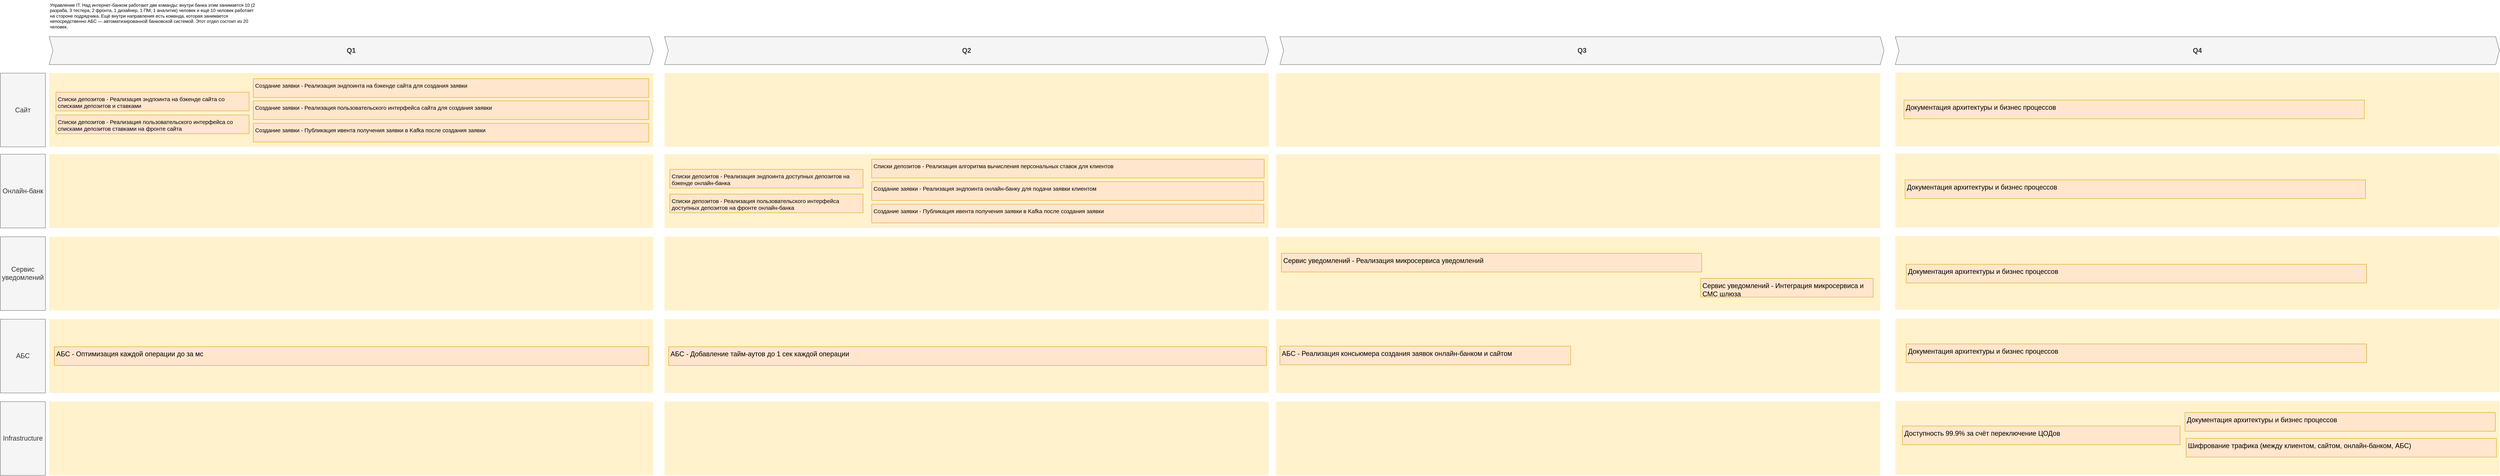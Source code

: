 <mxfile version="26.1.1" pages="2">
  <diagram id="1zcTAVt1k4KSup7FvAfL" name="Roadmap">
    <mxGraphModel dx="6332" dy="3722" grid="0" gridSize="10" guides="1" tooltips="1" connect="1" arrows="1" fold="1" page="0" pageScale="1" pageWidth="3300" pageHeight="2339" math="0" shadow="0">
      <root>
        <mxCell id="3D7FDG2aXA9G618_Kong-0" />
        <mxCell id="3D7FDG2aXA9G618_Kong-1" parent="3D7FDG2aXA9G618_Kong-0" />
        <mxCell id="wGroBH12Sy7-OgBsN0fJ-4" value="" style="shape=rect;fillColor=#fff2cc;strokeColor=none;fontSize=24;html=1;whiteSpace=wrap;align=left;verticalAlign=top;spacing=5;rounded=0;" parent="3D7FDG2aXA9G618_Kong-1" vertex="1">
          <mxGeometry x="-2500" y="-1682.8" width="1610" height="196.8" as="geometry" />
        </mxCell>
        <mxCell id="wGroBH12Sy7-OgBsN0fJ-7" value="Сайт" style="rounded=0;whiteSpace=wrap;html=1;fillColor=#f5f5f5;fontColor=#333333;strokeColor=#666666;fontSize=18;" parent="3D7FDG2aXA9G618_Kong-1" vertex="1">
          <mxGeometry x="-2630" y="-1682.8" width="120" height="196.8" as="geometry" />
        </mxCell>
        <mxCell id="wGroBH12Sy7-OgBsN0fJ-9" value="Q2" style="shape=step;perimeter=stepPerimeter;whiteSpace=wrap;html=1;fixedSize=1;size=10;fillColor=#f5f5f5;strokeColor=#666666;fontSize=18;fontStyle=1;align=center;rounded=0;fontColor=#333333;" parent="3D7FDG2aXA9G618_Kong-1" vertex="1">
          <mxGeometry x="-860" y="-1780" width="1610" height="74.4" as="geometry" />
        </mxCell>
        <mxCell id="tKpiIrhWGHR_NGs2t0jh-16" value="" style="shape=rect;fillColor=#fff2cc;strokeColor=none;fontSize=24;html=1;whiteSpace=wrap;align=left;verticalAlign=top;spacing=5;rounded=0;" vertex="1" parent="3D7FDG2aXA9G618_Kong-1">
          <mxGeometry x="-2500" y="-1466.4" width="1610" height="196.8" as="geometry" />
        </mxCell>
        <mxCell id="tKpiIrhWGHR_NGs2t0jh-19" value="Онлайн-банк" style="rounded=0;whiteSpace=wrap;html=1;fillColor=#f5f5f5;fontColor=#333333;strokeColor=#666666;fontSize=18;" vertex="1" parent="3D7FDG2aXA9G618_Kong-1">
          <mxGeometry x="-2630" y="-1466.4" width="120" height="196.8" as="geometry" />
        </mxCell>
        <mxCell id="tKpiIrhWGHR_NGs2t0jh-20" value="" style="shape=rect;fillColor=#fff2cc;strokeColor=none;fontSize=24;html=1;whiteSpace=wrap;align=left;verticalAlign=top;spacing=5;rounded=0;" vertex="1" parent="3D7FDG2aXA9G618_Kong-1">
          <mxGeometry x="-2500" y="-1246" width="1610" height="196.8" as="geometry" />
        </mxCell>
        <mxCell id="tKpiIrhWGHR_NGs2t0jh-23" value="Сервис&lt;br&gt;уведомлений" style="rounded=0;whiteSpace=wrap;html=1;fillColor=#f5f5f5;fontColor=#333333;strokeColor=#666666;fontSize=18;" vertex="1" parent="3D7FDG2aXA9G618_Kong-1">
          <mxGeometry x="-2630" y="-1246" width="120" height="196.8" as="geometry" />
        </mxCell>
        <mxCell id="tKpiIrhWGHR_NGs2t0jh-24" value="" style="shape=rect;fillColor=#fff2cc;strokeColor=none;fontSize=24;html=1;whiteSpace=wrap;align=left;verticalAlign=top;spacing=5;rounded=0;" vertex="1" parent="3D7FDG2aXA9G618_Kong-1">
          <mxGeometry x="-2500" y="-1026" width="1610" height="196.8" as="geometry" />
        </mxCell>
        <mxCell id="tKpiIrhWGHR_NGs2t0jh-27" value="АБС" style="rounded=0;whiteSpace=wrap;html=1;fillColor=#f5f5f5;fontColor=#333333;strokeColor=#666666;fontSize=18;" vertex="1" parent="3D7FDG2aXA9G618_Kong-1">
          <mxGeometry x="-2630" y="-1026" width="120" height="196.8" as="geometry" />
        </mxCell>
        <mxCell id="tKpiIrhWGHR_NGs2t0jh-28" value="" style="shape=rect;fillColor=#fff2cc;strokeColor=none;fontSize=24;html=1;whiteSpace=wrap;align=left;verticalAlign=top;spacing=5;rounded=0;" vertex="1" parent="3D7FDG2aXA9G618_Kong-1">
          <mxGeometry x="-2500" y="-806" width="1610" height="196.8" as="geometry" />
        </mxCell>
        <mxCell id="tKpiIrhWGHR_NGs2t0jh-31" value="Infrastructure" style="rounded=0;whiteSpace=wrap;html=1;fillColor=#f5f5f5;fontColor=#333333;strokeColor=#666666;fontSize=18;" vertex="1" parent="3D7FDG2aXA9G618_Kong-1">
          <mxGeometry x="-2630" y="-806" width="120" height="196.8" as="geometry" />
        </mxCell>
        <mxCell id="tKpiIrhWGHR_NGs2t0jh-32" value="Q1" style="shape=step;perimeter=stepPerimeter;whiteSpace=wrap;html=1;fixedSize=1;size=10;fillColor=#f5f5f5;strokeColor=#666666;fontSize=18;fontStyle=1;align=center;rounded=0;fontColor=#333333;" vertex="1" parent="3D7FDG2aXA9G618_Kong-1">
          <mxGeometry x="-2500" y="-1780" width="1610" height="74.4" as="geometry" />
        </mxCell>
        <mxCell id="tKpiIrhWGHR_NGs2t0jh-33" value="Q3" style="shape=step;perimeter=stepPerimeter;whiteSpace=wrap;html=1;fixedSize=1;size=10;fillColor=#f5f5f5;strokeColor=#666666;fontSize=18;fontStyle=1;align=center;rounded=0;fontColor=#333333;" vertex="1" parent="3D7FDG2aXA9G618_Kong-1">
          <mxGeometry x="780" y="-1780" width="1610" height="74.4" as="geometry" />
        </mxCell>
        <mxCell id="tKpiIrhWGHR_NGs2t0jh-34" value="Q4" style="shape=step;perimeter=stepPerimeter;whiteSpace=wrap;html=1;fixedSize=1;size=10;fillColor=#f5f5f5;strokeColor=#666666;fontSize=18;fontStyle=1;align=center;rounded=0;fontColor=#333333;" vertex="1" parent="3D7FDG2aXA9G618_Kong-1">
          <mxGeometry x="2420" y="-1780" width="1610" height="74.4" as="geometry" />
        </mxCell>
        <mxCell id="tKpiIrhWGHR_NGs2t0jh-35" value="" style="shape=rect;fillColor=#fff2cc;strokeColor=none;fontSize=24;html=1;whiteSpace=wrap;align=left;verticalAlign=top;spacing=5;rounded=0;" vertex="1" parent="3D7FDG2aXA9G618_Kong-1">
          <mxGeometry x="-860" y="-1682.8" width="1610" height="196.8" as="geometry" />
        </mxCell>
        <mxCell id="tKpiIrhWGHR_NGs2t0jh-38" value="" style="shape=rect;fillColor=#fff2cc;strokeColor=none;fontSize=24;html=1;whiteSpace=wrap;align=left;verticalAlign=top;spacing=5;rounded=0;" vertex="1" parent="3D7FDG2aXA9G618_Kong-1">
          <mxGeometry x="-860" y="-1466.4" width="1610" height="196.8" as="geometry" />
        </mxCell>
        <mxCell id="tKpiIrhWGHR_NGs2t0jh-41" value="" style="shape=rect;fillColor=#fff2cc;strokeColor=none;fontSize=24;html=1;whiteSpace=wrap;align=left;verticalAlign=top;spacing=5;rounded=0;" vertex="1" parent="3D7FDG2aXA9G618_Kong-1">
          <mxGeometry x="-860" y="-1246" width="1610" height="196.8" as="geometry" />
        </mxCell>
        <mxCell id="tKpiIrhWGHR_NGs2t0jh-44" value="" style="shape=rect;fillColor=#fff2cc;strokeColor=none;fontSize=24;html=1;whiteSpace=wrap;align=left;verticalAlign=top;spacing=5;rounded=0;" vertex="1" parent="3D7FDG2aXA9G618_Kong-1">
          <mxGeometry x="-860" y="-1026" width="1610" height="196.8" as="geometry" />
        </mxCell>
        <mxCell id="tKpiIrhWGHR_NGs2t0jh-47" value="" style="shape=rect;fillColor=#fff2cc;strokeColor=none;fontSize=24;html=1;whiteSpace=wrap;align=left;verticalAlign=top;spacing=5;rounded=0;" vertex="1" parent="3D7FDG2aXA9G618_Kong-1">
          <mxGeometry x="-860" y="-806" width="1610" height="196.8" as="geometry" />
        </mxCell>
        <mxCell id="tKpiIrhWGHR_NGs2t0jh-50" value="" style="shape=rect;fillColor=#fff2cc;strokeColor=none;fontSize=24;html=1;whiteSpace=wrap;align=left;verticalAlign=top;spacing=5;rounded=0;" vertex="1" parent="3D7FDG2aXA9G618_Kong-1">
          <mxGeometry x="770" y="-1682.8" width="1610" height="196.8" as="geometry" />
        </mxCell>
        <mxCell id="tKpiIrhWGHR_NGs2t0jh-53" value="" style="shape=rect;fillColor=#fff2cc;strokeColor=none;fontSize=24;html=1;whiteSpace=wrap;align=left;verticalAlign=top;spacing=5;rounded=0;" vertex="1" parent="3D7FDG2aXA9G618_Kong-1">
          <mxGeometry x="770" y="-1466.4" width="1610" height="196.8" as="geometry" />
        </mxCell>
        <mxCell id="tKpiIrhWGHR_NGs2t0jh-56" value="" style="shape=rect;fillColor=#fff2cc;strokeColor=none;fontSize=24;html=1;whiteSpace=wrap;align=left;verticalAlign=top;spacing=5;rounded=0;" vertex="1" parent="3D7FDG2aXA9G618_Kong-1">
          <mxGeometry x="770" y="-1246" width="1610" height="196.8" as="geometry" />
        </mxCell>
        <mxCell id="tKpiIrhWGHR_NGs2t0jh-59" value="" style="shape=rect;fillColor=#fff2cc;strokeColor=none;fontSize=24;html=1;whiteSpace=wrap;align=left;verticalAlign=top;spacing=5;rounded=0;" vertex="1" parent="3D7FDG2aXA9G618_Kong-1">
          <mxGeometry x="770" y="-1026" width="1610" height="196.8" as="geometry" />
        </mxCell>
        <mxCell id="tKpiIrhWGHR_NGs2t0jh-62" value="" style="shape=rect;fillColor=#fff2cc;strokeColor=none;fontSize=24;html=1;whiteSpace=wrap;align=left;verticalAlign=top;spacing=5;rounded=0;" vertex="1" parent="3D7FDG2aXA9G618_Kong-1">
          <mxGeometry x="770" y="-806" width="1610" height="196.8" as="geometry" />
        </mxCell>
        <mxCell id="tKpiIrhWGHR_NGs2t0jh-65" value="" style="shape=rect;fillColor=#fff2cc;strokeColor=none;fontSize=24;html=1;whiteSpace=wrap;align=left;verticalAlign=top;spacing=5;rounded=0;" vertex="1" parent="3D7FDG2aXA9G618_Kong-1">
          <mxGeometry x="2420" y="-1684.4" width="1610" height="196.8" as="geometry" />
        </mxCell>
        <mxCell id="tKpiIrhWGHR_NGs2t0jh-68" value="" style="shape=rect;fillColor=#fff2cc;strokeColor=none;fontSize=24;html=1;whiteSpace=wrap;align=left;verticalAlign=top;spacing=5;rounded=0;" vertex="1" parent="3D7FDG2aXA9G618_Kong-1">
          <mxGeometry x="2420" y="-1468" width="1610" height="196.8" as="geometry" />
        </mxCell>
        <mxCell id="tKpiIrhWGHR_NGs2t0jh-71" value="" style="shape=rect;fillColor=#fff2cc;strokeColor=none;fontSize=24;html=1;whiteSpace=wrap;align=left;verticalAlign=top;spacing=5;rounded=0;" vertex="1" parent="3D7FDG2aXA9G618_Kong-1">
          <mxGeometry x="2420" y="-1247.6" width="1610" height="196.8" as="geometry" />
        </mxCell>
        <mxCell id="tKpiIrhWGHR_NGs2t0jh-74" value="" style="shape=rect;fillColor=#fff2cc;strokeColor=none;fontSize=24;html=1;whiteSpace=wrap;align=left;verticalAlign=top;spacing=5;rounded=0;" vertex="1" parent="3D7FDG2aXA9G618_Kong-1">
          <mxGeometry x="2420" y="-1027.6" width="1610" height="196.8" as="geometry" />
        </mxCell>
        <mxCell id="tKpiIrhWGHR_NGs2t0jh-77" value="" style="shape=rect;fillColor=#fff2cc;strokeColor=none;fontSize=24;html=1;whiteSpace=wrap;align=left;verticalAlign=top;spacing=5;rounded=0;" vertex="1" parent="3D7FDG2aXA9G618_Kong-1">
          <mxGeometry x="2420" y="-807.6" width="1610" height="196.8" as="geometry" />
        </mxCell>
        <mxCell id="tKpiIrhWGHR_NGs2t0jh-80" value="&lt;font&gt;Списки депозитов - Реализация эндпоинта на бэкенде сайта со списками депозитов и ставками&lt;/font&gt;" style="shape=rect;fillColor=#ffe6cc;strokeColor=#d79b00;fontSize=15;html=1;whiteSpace=wrap;align=left;verticalAlign=top;spacing=5;rounded=0;" vertex="1" parent="3D7FDG2aXA9G618_Kong-1">
          <mxGeometry x="-2482" y="-1632" width="515" height="50" as="geometry" />
        </mxCell>
        <mxCell id="tKpiIrhWGHR_NGs2t0jh-86" value="Списки депозитов&amp;nbsp;- Реализация пользовательского интерфейса со списками депозитов ставками на фронте сайта" style="shape=rect;fillColor=#ffe6cc;strokeColor=#d79b00;fontSize=15;html=1;whiteSpace=wrap;align=left;verticalAlign=top;spacing=5;rounded=0;" vertex="1" parent="3D7FDG2aXA9G618_Kong-1">
          <mxGeometry x="-2482" y="-1571" width="515" height="50" as="geometry" />
        </mxCell>
        <mxCell id="tKpiIrhWGHR_NGs2t0jh-87" value="Создание заявки - Реализация эндпоинта на бэкенде сайта для создания заявки" style="shape=rect;fillColor=#ffe6cc;strokeColor=#d79b00;fontSize=15;html=1;whiteSpace=wrap;align=left;verticalAlign=top;spacing=5;rounded=0;" vertex="1" parent="3D7FDG2aXA9G618_Kong-1">
          <mxGeometry x="-1956" y="-1668" width="1054" height="50" as="geometry" />
        </mxCell>
        <mxCell id="tKpiIrhWGHR_NGs2t0jh-88" value="Создание заявки&amp;nbsp;- Реализация пользовательского интерфейса сайта для создания заявки" style="shape=rect;fillColor=#ffe6cc;strokeColor=#d79b00;fontSize=15;html=1;whiteSpace=wrap;align=left;verticalAlign=top;spacing=5;rounded=0;" vertex="1" parent="3D7FDG2aXA9G618_Kong-1">
          <mxGeometry x="-1956" y="-1609" width="1054" height="50" as="geometry" />
        </mxCell>
        <mxCell id="tKpiIrhWGHR_NGs2t0jh-89" value="Создание заявки&amp;nbsp;- Публикация ивента получения заявки в Kafka после создания заявки" style="shape=rect;fillColor=#ffe6cc;strokeColor=#d79b00;fontSize=15;html=1;whiteSpace=wrap;align=left;verticalAlign=top;spacing=5;rounded=0;" vertex="1" parent="3D7FDG2aXA9G618_Kong-1">
          <mxGeometry x="-1956" y="-1549" width="1054" height="50" as="geometry" />
        </mxCell>
        <mxCell id="tKpiIrhWGHR_NGs2t0jh-101" value="Сервис уведомлений - Реализация микросервиса уведомлений" style="shape=rect;fillColor=#ffe6cc;strokeColor=#d79b00;fontSize=18;html=1;whiteSpace=wrap;align=left;verticalAlign=top;spacing=5;rounded=0;" vertex="1" parent="3D7FDG2aXA9G618_Kong-1">
          <mxGeometry x="784" y="-1202" width="1120" height="50" as="geometry" />
        </mxCell>
        <mxCell id="tKpiIrhWGHR_NGs2t0jh-102" value="Сервис уведомлений - Интеграция микросервиса и СМС шлюза" style="shape=rect;fillColor=#ffe6cc;strokeColor=#d79b00;fontSize=18;html=1;whiteSpace=wrap;align=left;verticalAlign=top;spacing=5;rounded=0;" vertex="1" parent="3D7FDG2aXA9G618_Kong-1">
          <mxGeometry x="1901" y="-1135" width="460" height="50" as="geometry" />
        </mxCell>
        <mxCell id="tKpiIrhWGHR_NGs2t0jh-109" value="АБС - Оптимизация каждой операции до за мс" style="shape=rect;fillColor=#ffe6cc;strokeColor=#d79b00;fontSize=18;html=1;whiteSpace=wrap;align=left;verticalAlign=top;spacing=5;rounded=0;" vertex="1" parent="3D7FDG2aXA9G618_Kong-1">
          <mxGeometry x="-2486" y="-952.6" width="1584" height="50" as="geometry" />
        </mxCell>
        <mxCell id="tKpiIrhWGHR_NGs2t0jh-110" value="АБС - Добавление тайм-аутов до 1 сек каждой операции" style="shape=rect;fillColor=#ffe6cc;strokeColor=#d79b00;fontSize=18;html=1;whiteSpace=wrap;align=left;verticalAlign=top;spacing=5;rounded=0;" vertex="1" parent="3D7FDG2aXA9G618_Kong-1">
          <mxGeometry x="-849" y="-952.6" width="1593" height="50" as="geometry" />
        </mxCell>
        <mxCell id="tKpiIrhWGHR_NGs2t0jh-111" value="АБС - Реализация консьюмера создания заявок онлайн-банком и сайтом" style="shape=rect;fillColor=#ffe6cc;strokeColor=#d79b00;fontSize=18;html=1;whiteSpace=wrap;align=left;verticalAlign=top;spacing=5;rounded=0;" vertex="1" parent="3D7FDG2aXA9G618_Kong-1">
          <mxGeometry x="780" y="-954.2" width="775" height="50" as="geometry" />
        </mxCell>
        <mxCell id="tKpiIrhWGHR_NGs2t0jh-117" value="Доступность 99.9% за счёт переключение ЦОДов" style="shape=rect;fillColor=#ffe6cc;strokeColor=#d79b00;fontSize=18;html=1;whiteSpace=wrap;align=left;verticalAlign=top;spacing=5;rounded=0;" vertex="1" parent="3D7FDG2aXA9G618_Kong-1">
          <mxGeometry x="2439" y="-741" width="740" height="50" as="geometry" />
        </mxCell>
        <mxCell id="tKpiIrhWGHR_NGs2t0jh-118" value="Шифрование трафика (между клиентом, сайтом, онлайн-банком, АБС)" style="shape=rect;fillColor=#ffe6cc;strokeColor=#d79b00;fontSize=18;html=1;whiteSpace=wrap;align=left;verticalAlign=top;spacing=5;rounded=0;" vertex="1" parent="3D7FDG2aXA9G618_Kong-1">
          <mxGeometry x="3195" y="-708" width="827" height="50" as="geometry" />
        </mxCell>
        <mxCell id="tKpiIrhWGHR_NGs2t0jh-119" value="Документация архитектуры и бизнес процессов" style="shape=rect;fillColor=#ffe6cc;strokeColor=#d79b00;fontSize=18;html=1;whiteSpace=wrap;align=left;verticalAlign=top;spacing=5;rounded=0;" vertex="1" parent="3D7FDG2aXA9G618_Kong-1">
          <mxGeometry x="2443" y="-1611" width="1227" height="50" as="geometry" />
        </mxCell>
        <mxCell id="tKpiIrhWGHR_NGs2t0jh-127" value="Управление IT. Над интернет-банком работают две команды: внутри банка этим занимается 10 (2 разраба, 3 тестера, 2 фронта, 1 дизайнер, 1 ПМ, 1 аналитик) человек и ещё 10 человек работает на стороне подрядчика. Ещё внутри направления есть команда, которая занимается непосредственно АБС — автоматизированной банковской системой. Этот отдел состоит из 20 человек." style="text;whiteSpace=wrap;html=1;" vertex="1" parent="3D7FDG2aXA9G618_Kong-1">
          <mxGeometry x="-2500" y="-1878" width="550" height="80" as="geometry" />
        </mxCell>
        <mxCell id="tKpiIrhWGHR_NGs2t0jh-128" value="&lt;font&gt;Списки депозитов - Реализация эндпоинта доступных депозитов на бэкенде онлайн-банка&amp;nbsp;&lt;/font&gt;" style="shape=rect;fillColor=#ffe6cc;strokeColor=#d79b00;fontSize=15;html=1;whiteSpace=wrap;align=left;verticalAlign=top;spacing=5;rounded=0;" vertex="1" parent="3D7FDG2aXA9G618_Kong-1">
          <mxGeometry x="-846" y="-1426" width="515" height="50" as="geometry" />
        </mxCell>
        <mxCell id="tKpiIrhWGHR_NGs2t0jh-129" value="Списки депозитов&amp;nbsp;- Реализация пользовательского интерфейса доступных депозитов на фронте онлайн-банка" style="shape=rect;fillColor=#ffe6cc;strokeColor=#d79b00;fontSize=15;html=1;whiteSpace=wrap;align=left;verticalAlign=top;spacing=5;rounded=0;" vertex="1" parent="3D7FDG2aXA9G618_Kong-1">
          <mxGeometry x="-846" y="-1360" width="515" height="50" as="geometry" />
        </mxCell>
        <mxCell id="tKpiIrhWGHR_NGs2t0jh-130" value="Списки депозитов&amp;nbsp;- Реализация алгоритма вычисления персональных ставок для клиентов" style="shape=rect;fillColor=#ffe6cc;strokeColor=#d79b00;fontSize=15;html=1;whiteSpace=wrap;align=left;verticalAlign=top;spacing=5;rounded=0;" vertex="1" parent="3D7FDG2aXA9G618_Kong-1">
          <mxGeometry x="-308" y="-1453" width="1046" height="50" as="geometry" />
        </mxCell>
        <mxCell id="tKpiIrhWGHR_NGs2t0jh-131" value="Создание заявки - Реализация эндпоинта онлайн-банку для подачи заявки клиентом" style="shape=rect;fillColor=#ffe6cc;strokeColor=#d79b00;fontSize=15;html=1;whiteSpace=wrap;align=left;verticalAlign=top;spacing=5;rounded=0;" vertex="1" parent="3D7FDG2aXA9G618_Kong-1">
          <mxGeometry x="-308" y="-1393" width="1045" height="50" as="geometry" />
        </mxCell>
        <mxCell id="tKpiIrhWGHR_NGs2t0jh-132" value="Создание заявки&amp;nbsp;- Публикация ивента получения заявки в Kafka после создания заявки" style="shape=rect;fillColor=#ffe6cc;strokeColor=#d79b00;fontSize=15;html=1;whiteSpace=wrap;align=left;verticalAlign=top;spacing=5;rounded=0;" vertex="1" parent="3D7FDG2aXA9G618_Kong-1">
          <mxGeometry x="-308" y="-1333" width="1045" height="50" as="geometry" />
        </mxCell>
        <mxCell id="tKpiIrhWGHR_NGs2t0jh-134" value="Документация архитектуры и бизнес процессов" style="shape=rect;fillColor=#ffe6cc;strokeColor=#d79b00;fontSize=18;html=1;whiteSpace=wrap;align=left;verticalAlign=top;spacing=5;rounded=0;" vertex="1" parent="3D7FDG2aXA9G618_Kong-1">
          <mxGeometry x="2446" y="-1398" width="1227" height="50" as="geometry" />
        </mxCell>
        <mxCell id="tKpiIrhWGHR_NGs2t0jh-135" value="Документация архитектуры и бизнес процессов" style="shape=rect;fillColor=#ffe6cc;strokeColor=#d79b00;fontSize=18;html=1;whiteSpace=wrap;align=left;verticalAlign=top;spacing=5;rounded=0;" vertex="1" parent="3D7FDG2aXA9G618_Kong-1">
          <mxGeometry x="2449" y="-1172.6" width="1227" height="50" as="geometry" />
        </mxCell>
        <mxCell id="tKpiIrhWGHR_NGs2t0jh-136" value="Документация архитектуры и бизнес процессов" style="shape=rect;fillColor=#ffe6cc;strokeColor=#d79b00;fontSize=18;html=1;whiteSpace=wrap;align=left;verticalAlign=top;spacing=5;rounded=0;" vertex="1" parent="3D7FDG2aXA9G618_Kong-1">
          <mxGeometry x="2449" y="-960.0" width="1227" height="50" as="geometry" />
        </mxCell>
        <mxCell id="tKpiIrhWGHR_NGs2t0jh-137" value="Документация архитектуры и бизнес процессов" style="shape=rect;fillColor=#ffe6cc;strokeColor=#d79b00;fontSize=18;html=1;whiteSpace=wrap;align=left;verticalAlign=top;spacing=5;rounded=0;" vertex="1" parent="3D7FDG2aXA9G618_Kong-1">
          <mxGeometry x="3192" y="-777" width="827" height="50" as="geometry" />
        </mxCell>
      </root>
    </mxGraphModel>
  </diagram>
  <diagram id="6faDem5PxRRIMGQd80wj" name="Roadmap_change">
    <mxGraphModel grid="1" page="1" gridSize="10" guides="1" tooltips="1" connect="1" arrows="1" fold="1" pageScale="1" pageWidth="3300" pageHeight="2339" math="0" shadow="0">
      <root>
        <mxCell id="0" />
        <mxCell id="1" parent="0" />
        <mxCell id="QlwB00z0-otb056kdUWZ-19" value="" style="shape=rect;fillColor=#fff2cc;strokeColor=none;fontSize=24;html=1;whiteSpace=wrap;align=left;verticalAlign=top;spacing=5;rounded=0;" vertex="1" parent="1">
          <mxGeometry x="-2500" y="-530" width="1620" height="190" as="geometry" />
        </mxCell>
        <mxCell id="QlwB00z0-otb056kdUWZ-18" value="" style="shape=rect;fillColor=#fff2cc;strokeColor=none;fontSize=24;html=1;whiteSpace=wrap;align=left;verticalAlign=top;spacing=5;rounded=0;" vertex="1" parent="1">
          <mxGeometry x="-2500" y="-730" width="1620" height="180" as="geometry" />
        </mxCell>
        <mxCell id="QlwB00z0-otb056kdUWZ-17" value="" style="shape=rect;fillColor=#fff2cc;strokeColor=none;fontSize=24;html=1;whiteSpace=wrap;align=left;verticalAlign=top;spacing=5;rounded=0;" vertex="1" parent="1">
          <mxGeometry x="-2500" y="-930" width="1610" height="180" as="geometry" />
        </mxCell>
        <mxCell id="QlwB00z0-otb056kdUWZ-3" value="" style="shape=rect;fillColor=#fff2cc;strokeColor=none;fontSize=24;html=1;whiteSpace=wrap;align=left;verticalAlign=top;spacing=5;rounded=0;" vertex="1" parent="1">
          <mxGeometry x="-2500" y="-1146.8" width="1610" height="196.8" as="geometry" />
        </mxCell>
        <mxCell id="QlwB00z0-otb056kdUWZ-4" value="T1 - API сервиса интеграции депозитов АБС" style="shape=rect;fillColor=#ffe6cc;strokeColor=#d79b00;fontSize=18;html=1;whiteSpace=wrap;align=left;verticalAlign=top;spacing=5;rounded=0;" vertex="1" parent="1">
          <mxGeometry x="-2480" y="-1120" width="390" height="50" as="geometry" />
        </mxCell>
        <mxCell id="QlwB00z0-otb056kdUWZ-5" value="T2 - Передача файлов на SFTP-сервер" style="shape=rect;fillColor=#ffe6cc;strokeColor=#d79b00;fontSize=18;html=1;whiteSpace=wrap;align=center;verticalAlign=top;spacing=5;rounded=0;" vertex="1" parent="1">
          <mxGeometry x="-2120" y="-1040" width="550" height="60" as="geometry" />
        </mxCell>
        <mxCell id="QlwB00z0-otb056kdUWZ-6" value="АБС&lt;div&gt;Сервис интеграции депозитов&lt;/div&gt;" style="rounded=0;whiteSpace=wrap;html=1;fillColor=#f5f5f5;fontColor=#333333;strokeColor=#666666;fontSize=18;" vertex="1" parent="1">
          <mxGeometry x="-2630" y="-1146.8" width="120" height="196.8" as="geometry" />
        </mxCell>
        <mxCell id="QlwB00z0-otb056kdUWZ-7" value="SFTP" style="rounded=0;whiteSpace=wrap;html=1;fillColor=#f5f5f5;fontColor=#333333;strokeColor=#666666;fontSize=18;" vertex="1" parent="1">
          <mxGeometry x="-2630" y="-930" width="120" height="180" as="geometry" />
        </mxCell>
        <mxCell id="QlwB00z0-otb056kdUWZ-8" value="Q2" style="shape=step;perimeter=stepPerimeter;whiteSpace=wrap;html=1;fixedSize=1;size=10;fillColor=#f5f5f5;strokeColor=#666666;fontSize=18;fontStyle=1;align=center;rounded=0;fontColor=#333333;" vertex="1" parent="1">
          <mxGeometry x="-2500" y="-1240" width="1610" height="74.4" as="geometry" />
        </mxCell>
        <mxCell id="QlwB00z0-otb056kdUWZ-11" value="T5 - Вывод ставок пользователю системы колл-центра" style="shape=rect;fillColor=#ffe6cc;strokeColor=#d79b00;fontSize=18;html=1;whiteSpace=wrap;align=center;verticalAlign=top;spacing=5;rounded=0;" vertex="1" parent="1">
          <mxGeometry x="-1860" y="-640" width="940" height="50" as="geometry" />
        </mxCell>
        <mxCell id="QlwB00z0-otb056kdUWZ-12" value="T4 - Получение ставок через API интеграции АБС" style="shape=rect;fillColor=#ffe6cc;strokeColor=#d79b00;fontSize=18;html=1;whiteSpace=wrap;align=center;verticalAlign=top;spacing=5;rounded=0;" vertex="1" parent="1">
          <mxGeometry x="-2060" y="-720" width="480" height="60" as="geometry" />
        </mxCell>
        <mxCell id="QlwB00z0-otb056kdUWZ-13" value="T6 - Получение файлов с SFTP для операторов партнера" style="shape=rect;fillColor=#ffe6cc;strokeColor=#d79b00;fontSize=18;html=1;whiteSpace=wrap;align=center;verticalAlign=top;spacing=5;rounded=0;" vertex="1" parent="1">
          <mxGeometry x="-1560" y="-470" width="640" height="50" as="geometry" />
        </mxCell>
        <mxCell id="QlwB00z0-otb056kdUWZ-14" value="Система колл-центра" style="rounded=0;whiteSpace=wrap;html=1;fillColor=#f5f5f5;fontColor=#333333;strokeColor=#666666;fontSize=18;" vertex="1" parent="1">
          <mxGeometry x="-2630" y="-730" width="120" height="180" as="geometry" />
        </mxCell>
        <mxCell id="QlwB00z0-otb056kdUWZ-15" value="Система&amp;nbsp; партнерского колл-центра" style="rounded=0;whiteSpace=wrap;html=1;fillColor=#f5f5f5;fontColor=#333333;strokeColor=#666666;fontSize=18;" vertex="1" parent="1">
          <mxGeometry x="-2630" y="-530" width="120" height="190" as="geometry" />
        </mxCell>
        <mxCell id="QlwB00z0-otb056kdUWZ-16" value="T3 - Развернуть SFTP сервер" style="shape=rect;fillColor=#ffe6cc;strokeColor=#d79b00;fontSize=18;html=1;whiteSpace=wrap;align=center;verticalAlign=top;spacing=5;rounded=0;" vertex="1" parent="1">
          <mxGeometry x="-2400" y="-910" width="280" height="60" as="geometry" />
        </mxCell>
      </root>
    </mxGraphModel>
  </diagram>
</mxfile>
